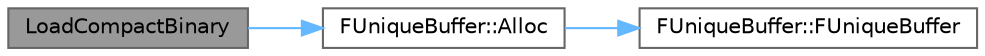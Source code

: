 digraph "LoadCompactBinary"
{
 // INTERACTIVE_SVG=YES
 // LATEX_PDF_SIZE
  bgcolor="transparent";
  edge [fontname=Helvetica,fontsize=10,labelfontname=Helvetica,labelfontsize=10];
  node [fontname=Helvetica,fontsize=10,shape=box,height=0.2,width=0.4];
  rankdir="LR";
  Node1 [id="Node000001",label="LoadCompactBinary",height=0.2,width=0.4,color="gray40", fillcolor="grey60", style="filled", fontcolor="black",tooltip="Load a compact binary field from an archive."];
  Node1 -> Node2 [id="edge1_Node000001_Node000002",color="steelblue1",style="solid",tooltip=" "];
  Node2 [id="Node000002",label="FUniqueBuffer::Alloc",height=0.2,width=0.4,color="grey40", fillcolor="white", style="filled",URL="$da/d4b/classFUniqueBuffer.html#ade1e6aa52d30a4e6205c67267b3f05e0",tooltip="Make an uninitialized owned buffer of the specified size."];
  Node2 -> Node3 [id="edge2_Node000002_Node000003",color="steelblue1",style="solid",tooltip=" "];
  Node3 [id="Node000003",label="FUniqueBuffer::FUniqueBuffer",height=0.2,width=0.4,color="grey40", fillcolor="white", style="filled",URL="$da/d4b/classFUniqueBuffer.html#a4ce74a21e8c60937288f2c9ad6382ecb",tooltip="Construct a null unique buffer."];
}
